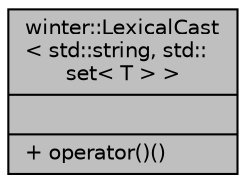 digraph "winter::LexicalCast&lt; std::string, std::set&lt; T &gt; &gt;"
{
 // LATEX_PDF_SIZE
  edge [fontname="Helvetica",fontsize="10",labelfontname="Helvetica",labelfontsize="10"];
  node [fontname="Helvetica",fontsize="10",shape=record];
  Node1 [label="{winter::LexicalCast\l\< std::string, std::\lset\< T \> \>\n||+ operator()()\l}",height=0.2,width=0.4,color="black", fillcolor="grey75", style="filled", fontcolor="black",tooltip="类型转换模板类片特化(YAML String 转换成 std::set<T>)"];
}
